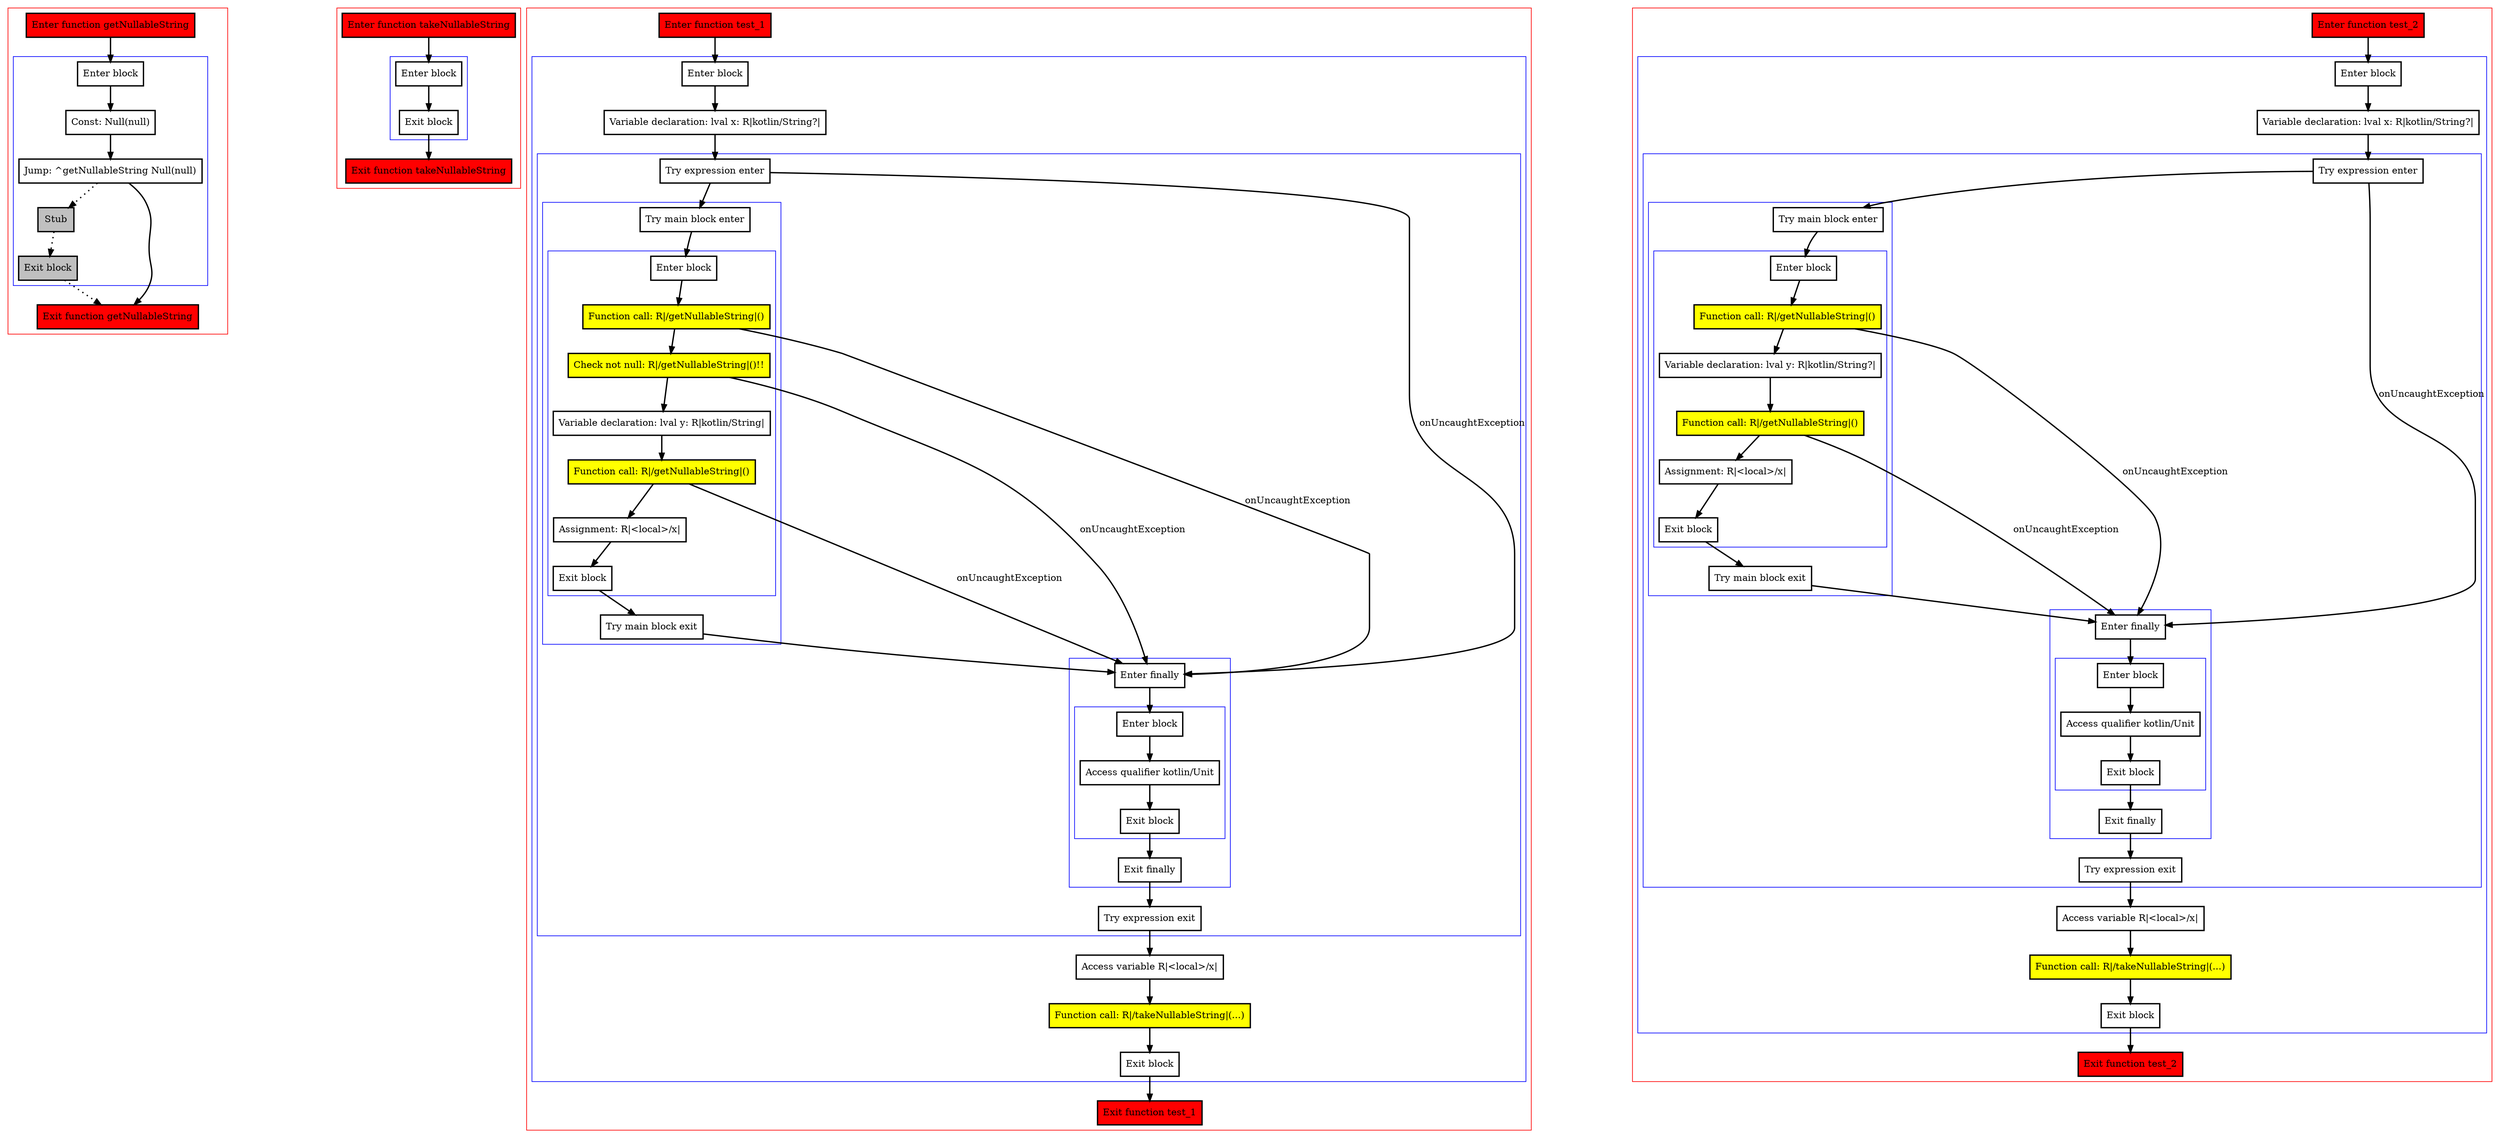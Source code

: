 digraph initializationInTry_kt {
    graph [nodesep=3]
    node [shape=box penwidth=2]
    edge [penwidth=2]

    subgraph cluster_0 {
        color=red
        0 [label="Enter function getNullableString" style="filled" fillcolor=red];
        subgraph cluster_1 {
            color=blue
            1 [label="Enter block"];
            2 [label="Const: Null(null)"];
            3 [label="Jump: ^getNullableString Null(null)"];
            4 [label="Stub" style="filled" fillcolor=gray];
            5 [label="Exit block" style="filled" fillcolor=gray];
        }
        6 [label="Exit function getNullableString" style="filled" fillcolor=red];
    }
    0 -> {1};
    1 -> {2};
    2 -> {3};
    3 -> {6};
    3 -> {4} [style=dotted];
    4 -> {5} [style=dotted];
    5 -> {6} [style=dotted];

    subgraph cluster_2 {
        color=red
        7 [label="Enter function takeNullableString" style="filled" fillcolor=red];
        subgraph cluster_3 {
            color=blue
            8 [label="Enter block"];
            9 [label="Exit block"];
        }
        10 [label="Exit function takeNullableString" style="filled" fillcolor=red];
    }
    7 -> {8};
    8 -> {9};
    9 -> {10};

    subgraph cluster_4 {
        color=red
        11 [label="Enter function test_1" style="filled" fillcolor=red];
        subgraph cluster_5 {
            color=blue
            12 [label="Enter block"];
            13 [label="Variable declaration: lval x: R|kotlin/String?|"];
            subgraph cluster_6 {
                color=blue
                14 [label="Try expression enter"];
                subgraph cluster_7 {
                    color=blue
                    15 [label="Try main block enter"];
                    subgraph cluster_8 {
                        color=blue
                        16 [label="Enter block"];
                        17 [label="Function call: R|/getNullableString|()" style="filled" fillcolor=yellow];
                        18 [label="Check not null: R|/getNullableString|()!!" style="filled" fillcolor=yellow];
                        19 [label="Variable declaration: lval y: R|kotlin/String|"];
                        20 [label="Function call: R|/getNullableString|()" style="filled" fillcolor=yellow];
                        21 [label="Assignment: R|<local>/x|"];
                        22 [label="Exit block"];
                    }
                    23 [label="Try main block exit"];
                }
                subgraph cluster_9 {
                    color=blue
                    24 [label="Enter finally"];
                    subgraph cluster_10 {
                        color=blue
                        25 [label="Enter block"];
                        26 [label="Access qualifier kotlin/Unit"];
                        27 [label="Exit block"];
                    }
                    28 [label="Exit finally"];
                }
                29 [label="Try expression exit"];
            }
            30 [label="Access variable R|<local>/x|"];
            31 [label="Function call: R|/takeNullableString|(...)" style="filled" fillcolor=yellow];
            32 [label="Exit block"];
        }
        33 [label="Exit function test_1" style="filled" fillcolor=red];
    }
    11 -> {12};
    12 -> {13};
    13 -> {14};
    14 -> {15};
    14 -> {24} [label="onUncaughtException"];
    15 -> {16};
    16 -> {17};
    17 -> {18};
    17 -> {24} [label="onUncaughtException"];
    18 -> {19};
    18 -> {24} [label="onUncaughtException"];
    19 -> {20};
    20 -> {21};
    20 -> {24} [label="onUncaughtException"];
    21 -> {22};
    22 -> {23};
    23 -> {24};
    24 -> {25};
    25 -> {26};
    26 -> {27};
    27 -> {28};
    28 -> {29};
    29 -> {30};
    30 -> {31};
    31 -> {32};
    32 -> {33};

    subgraph cluster_11 {
        color=red
        34 [label="Enter function test_2" style="filled" fillcolor=red];
        subgraph cluster_12 {
            color=blue
            35 [label="Enter block"];
            36 [label="Variable declaration: lval x: R|kotlin/String?|"];
            subgraph cluster_13 {
                color=blue
                37 [label="Try expression enter"];
                subgraph cluster_14 {
                    color=blue
                    38 [label="Try main block enter"];
                    subgraph cluster_15 {
                        color=blue
                        39 [label="Enter block"];
                        40 [label="Function call: R|/getNullableString|()" style="filled" fillcolor=yellow];
                        41 [label="Variable declaration: lval y: R|kotlin/String?|"];
                        42 [label="Function call: R|/getNullableString|()" style="filled" fillcolor=yellow];
                        43 [label="Assignment: R|<local>/x|"];
                        44 [label="Exit block"];
                    }
                    45 [label="Try main block exit"];
                }
                subgraph cluster_16 {
                    color=blue
                    46 [label="Enter finally"];
                    subgraph cluster_17 {
                        color=blue
                        47 [label="Enter block"];
                        48 [label="Access qualifier kotlin/Unit"];
                        49 [label="Exit block"];
                    }
                    50 [label="Exit finally"];
                }
                51 [label="Try expression exit"];
            }
            52 [label="Access variable R|<local>/x|"];
            53 [label="Function call: R|/takeNullableString|(...)" style="filled" fillcolor=yellow];
            54 [label="Exit block"];
        }
        55 [label="Exit function test_2" style="filled" fillcolor=red];
    }
    34 -> {35};
    35 -> {36};
    36 -> {37};
    37 -> {38};
    37 -> {46} [label="onUncaughtException"];
    38 -> {39};
    39 -> {40};
    40 -> {41};
    40 -> {46} [label="onUncaughtException"];
    41 -> {42};
    42 -> {43};
    42 -> {46} [label="onUncaughtException"];
    43 -> {44};
    44 -> {45};
    45 -> {46};
    46 -> {47};
    47 -> {48};
    48 -> {49};
    49 -> {50};
    50 -> {51};
    51 -> {52};
    52 -> {53};
    53 -> {54};
    54 -> {55};

}
